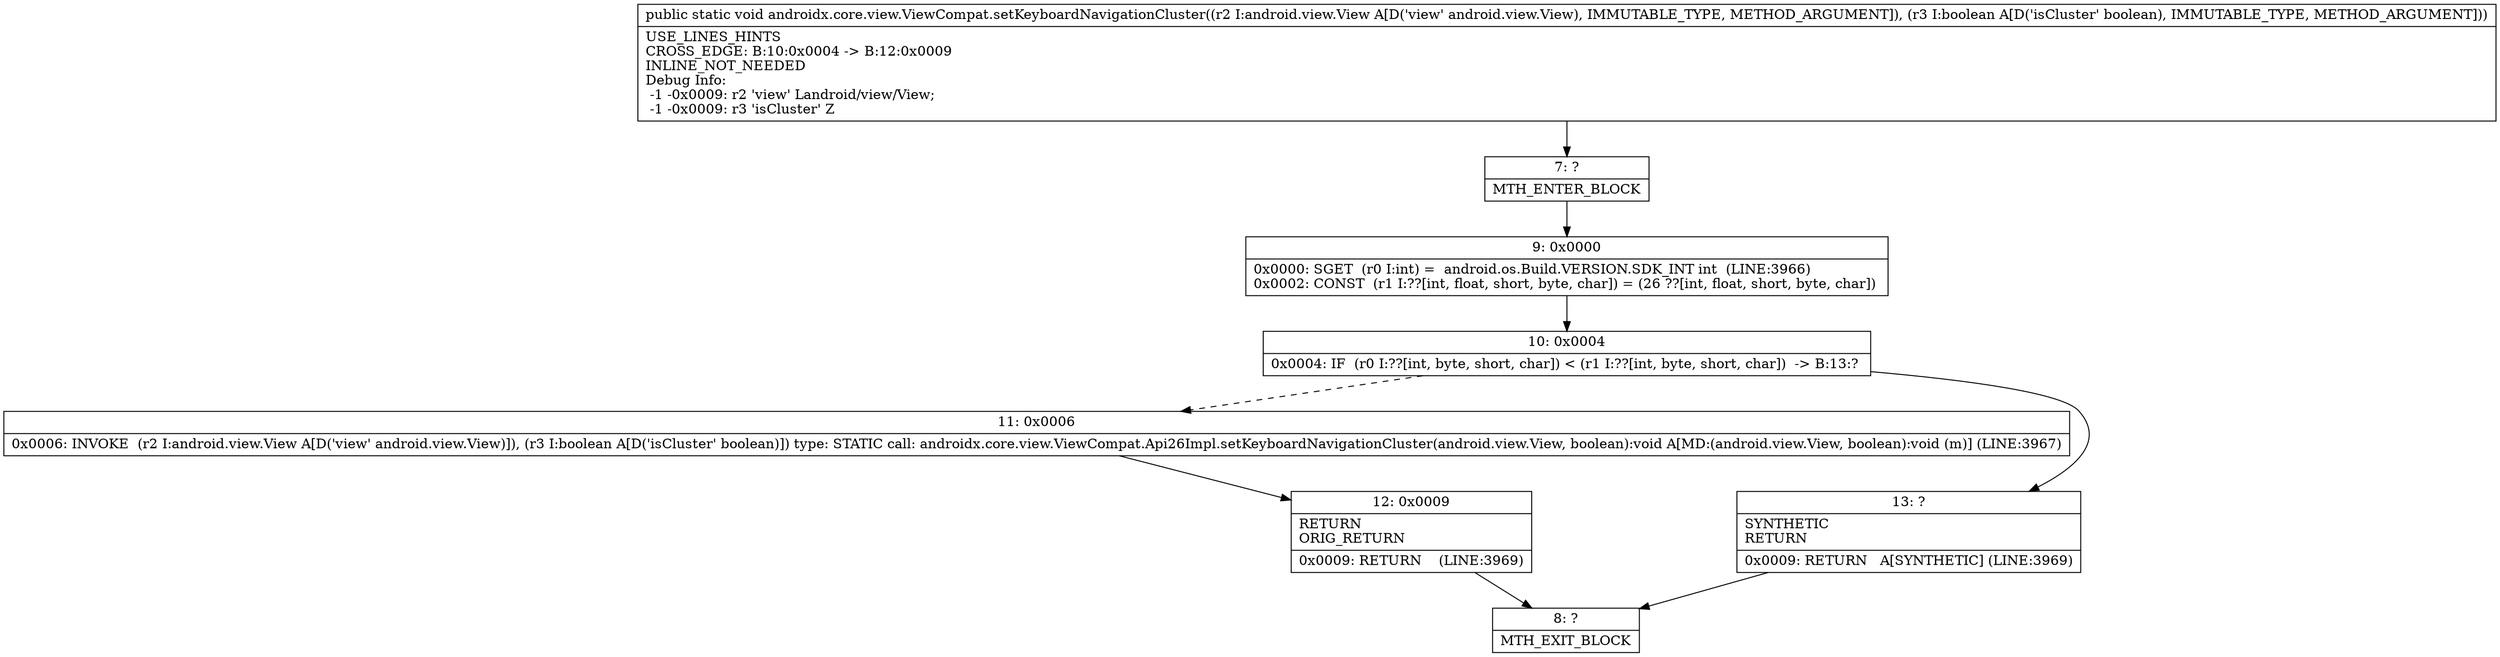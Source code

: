 digraph "CFG forandroidx.core.view.ViewCompat.setKeyboardNavigationCluster(Landroid\/view\/View;Z)V" {
Node_7 [shape=record,label="{7\:\ ?|MTH_ENTER_BLOCK\l}"];
Node_9 [shape=record,label="{9\:\ 0x0000|0x0000: SGET  (r0 I:int) =  android.os.Build.VERSION.SDK_INT int  (LINE:3966)\l0x0002: CONST  (r1 I:??[int, float, short, byte, char]) = (26 ??[int, float, short, byte, char]) \l}"];
Node_10 [shape=record,label="{10\:\ 0x0004|0x0004: IF  (r0 I:??[int, byte, short, char]) \< (r1 I:??[int, byte, short, char])  \-\> B:13:? \l}"];
Node_11 [shape=record,label="{11\:\ 0x0006|0x0006: INVOKE  (r2 I:android.view.View A[D('view' android.view.View)]), (r3 I:boolean A[D('isCluster' boolean)]) type: STATIC call: androidx.core.view.ViewCompat.Api26Impl.setKeyboardNavigationCluster(android.view.View, boolean):void A[MD:(android.view.View, boolean):void (m)] (LINE:3967)\l}"];
Node_12 [shape=record,label="{12\:\ 0x0009|RETURN\lORIG_RETURN\l|0x0009: RETURN    (LINE:3969)\l}"];
Node_8 [shape=record,label="{8\:\ ?|MTH_EXIT_BLOCK\l}"];
Node_13 [shape=record,label="{13\:\ ?|SYNTHETIC\lRETURN\l|0x0009: RETURN   A[SYNTHETIC] (LINE:3969)\l}"];
MethodNode[shape=record,label="{public static void androidx.core.view.ViewCompat.setKeyboardNavigationCluster((r2 I:android.view.View A[D('view' android.view.View), IMMUTABLE_TYPE, METHOD_ARGUMENT]), (r3 I:boolean A[D('isCluster' boolean), IMMUTABLE_TYPE, METHOD_ARGUMENT]))  | USE_LINES_HINTS\lCROSS_EDGE: B:10:0x0004 \-\> B:12:0x0009\lINLINE_NOT_NEEDED\lDebug Info:\l  \-1 \-0x0009: r2 'view' Landroid\/view\/View;\l  \-1 \-0x0009: r3 'isCluster' Z\l}"];
MethodNode -> Node_7;Node_7 -> Node_9;
Node_9 -> Node_10;
Node_10 -> Node_11[style=dashed];
Node_10 -> Node_13;
Node_11 -> Node_12;
Node_12 -> Node_8;
Node_13 -> Node_8;
}


